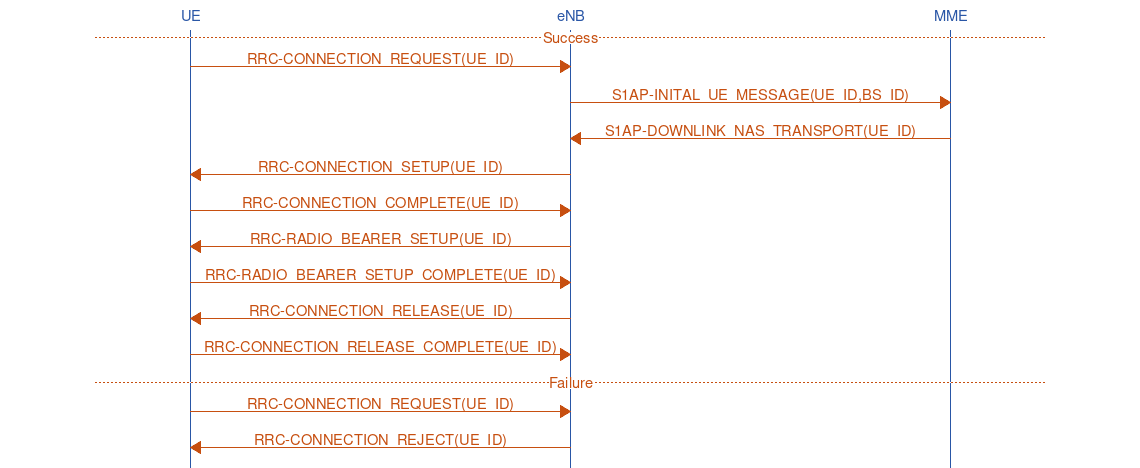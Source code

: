 # http://www.mcternan.me.uk/mscgen/
# mscgen -T eps -i openmsc.msc -o openmsc.eps
# All times given in milli seconds [ms]

msc {
	hscale = "1.9";

	# Network Elements
	UE [ textcolor="#2956A6", linecolour="#2956A6" ],	
	BS [ label = "eNB", textcolor="#2956A6", linecolour="#2956A6" ], 
	MME [ textcolor="#2956A6", linecolour="#2956A6" ];

	# Use-Cases
	--- [ label = "Success", textcolor="#c74f10", linecolour="#c74f10" ]; # P = {0.8} 

	UE => BS [ label = "RRC-CONNECTION_REQUEST(UE_ID)", textcolor="#c74f10", linecolour="#c74f10" ]; # latencyDist = {exponential} latencyLambda = {4} latencyMin = {5} latencyMax = {100}
	BS => MME [ label = "S1AP-INITAL_UE_MESSAGE(UE_ID,BS_ID)",textcolor="#c74f10", linecolour="#c74f10" ]; # latencyDist = {exponential} latencyLambda = {2} latencyMin = {0.1} latencyMax = {1}
	MME => BS [ label = "S1AP-DOWNLINK_NAS_TRANSPORT(UE_ID)", textcolor="#c74f10", linecolour="#c74f10" ]; # latencyDist = {linear} latency = {1}
	BS => UE [ label = "RRC-CONNECTION_SETUP(UE_ID)", textcolor="#c74f10", linecolour="#c74f10" ]; # latencyDist = {linear} latency = {1}
	UE => BS [ label = "RRC-CONNECTION_COMPLETE(UE_ID)",textcolor="#c74f10", linecolour="#c74f10" ]; # latencyDist = {linear} latency = {1}

	BS => UE [ label = "RRC-RADIO_BEARER_SETUP(UE_ID)",textcolor="#c74f10", linecolour="#c74f10" ]; # latencyDist = {exponential} latencyLambda = {4} latencyMin = {5} latencyMax = {100}
	UE => BS [ label = "RRC-RADIO_BEARER_SETUP_COMPLETE(UE_ID)", textcolor="#c74f10", linecolour="#c74f10" ]; # latencyDist = {exponential} latencyLambda = {4} latencyMin = {5} latencyMax = {100}

	BS => UE [ label = "RRC-CONNECTION_RELEASE(UE_ID)", textcolor="#c74f10", linecolour="#c74f10" ]; 	
	UE => BS [ label = "RRC-CONNECTION_RELEASE_COMPLETE(UE_ID)", textcolor="#c74f10", linecolour="#c74f10" ]; 	

	--- [ label = "Failure", textcolor="#c74f10", linecolour="#c74f10" ]; # P = {0.15}
	UE => BS [ label = "RRC-CONNECTION_REQUEST(UE_ID)", textcolor="#c74f10", linecolour="#c74f10" ]; # latencyDist = {exponential} latencyLambda = {4} latencyMin = {5} latencyMax = {100}
	BS => UE [ label = "RRC-CONNECTION_REJECT(UE_ID)", textcolor="#c74f10", linecolour="#c74f10" ];
}
